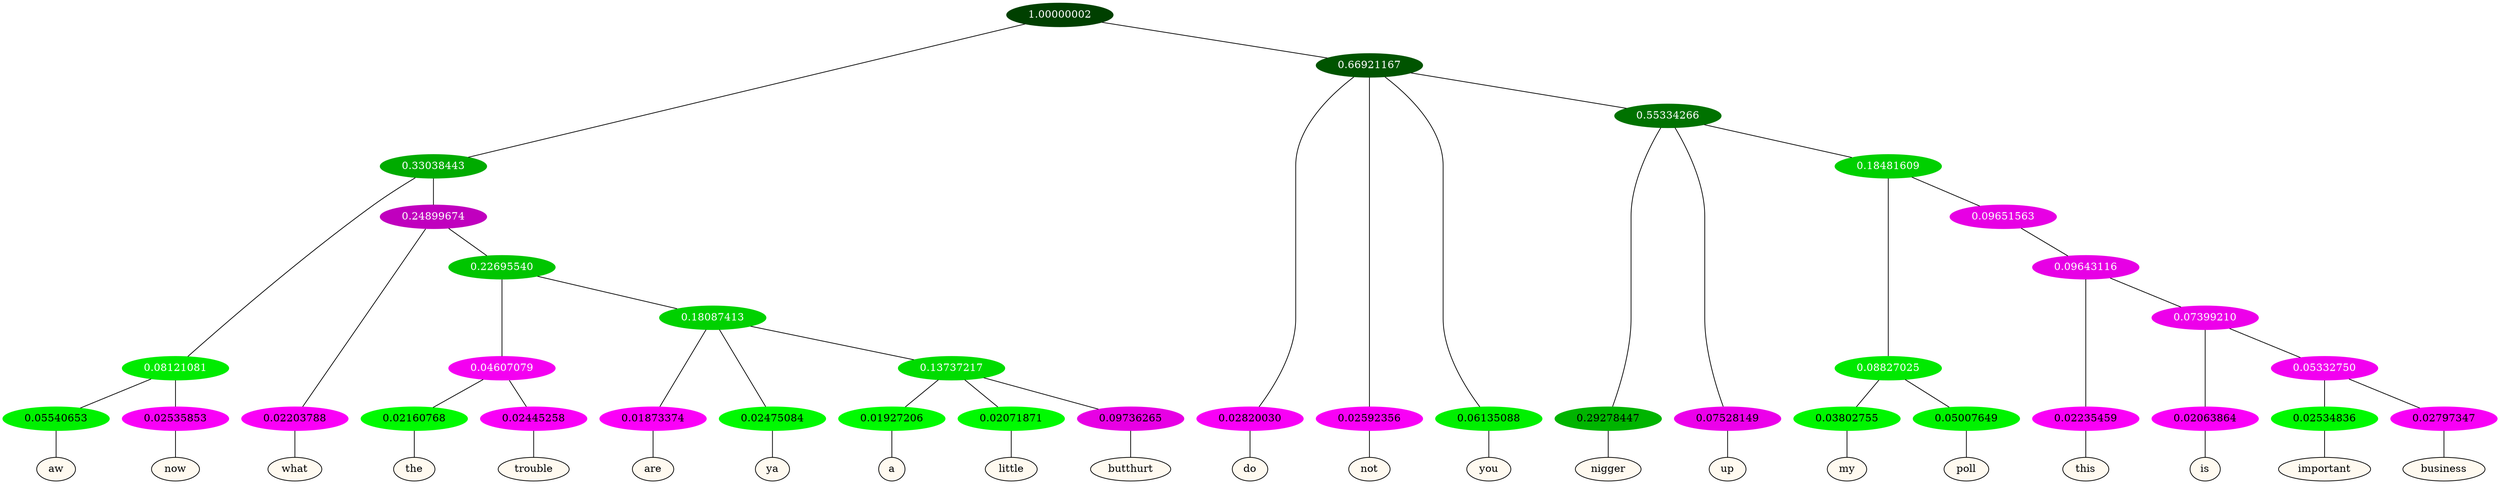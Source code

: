 graph {
	node [format=png height=0.15 nodesep=0.001 ordering=out overlap=prism overlap_scaling=0.01 ranksep=0.001 ratio=0.2 style=filled width=0.15]
	{
		rank=same
		a_w_9 [label=aw color=black fillcolor=floralwhite style="filled,solid"]
		a_w_10 [label=now color=black fillcolor=floralwhite style="filled,solid"]
		a_w_11 [label=what color=black fillcolor=floralwhite style="filled,solid"]
		a_w_20 [label=the color=black fillcolor=floralwhite style="filled,solid"]
		a_w_21 [label=trouble color=black fillcolor=floralwhite style="filled,solid"]
		a_w_22 [label=are color=black fillcolor=floralwhite style="filled,solid"]
		a_w_23 [label=ya color=black fillcolor=floralwhite style="filled,solid"]
		a_w_28 [label=a color=black fillcolor=floralwhite style="filled,solid"]
		a_w_29 [label=little color=black fillcolor=floralwhite style="filled,solid"]
		a_w_30 [label=butthurt color=black fillcolor=floralwhite style="filled,solid"]
		a_w_5 [label=do color=black fillcolor=floralwhite style="filled,solid"]
		a_w_6 [label=not color=black fillcolor=floralwhite style="filled,solid"]
		a_w_7 [label=you color=black fillcolor=floralwhite style="filled,solid"]
		a_w_13 [label=nigger color=black fillcolor=floralwhite style="filled,solid"]
		a_w_14 [label=up color=black fillcolor=floralwhite style="filled,solid"]
		a_w_25 [label=my color=black fillcolor=floralwhite style="filled,solid"]
		a_w_26 [label=poll color=black fillcolor=floralwhite style="filled,solid"]
		a_w_31 [label=this color=black fillcolor=floralwhite style="filled,solid"]
		a_w_33 [label=is color=black fillcolor=floralwhite style="filled,solid"]
		a_w_35 [label=important color=black fillcolor=floralwhite style="filled,solid"]
		a_w_36 [label=business color=black fillcolor=floralwhite style="filled,solid"]
	}
	a_n_9 -- a_w_9
	a_n_10 -- a_w_10
	a_n_11 -- a_w_11
	a_n_20 -- a_w_20
	a_n_21 -- a_w_21
	a_n_22 -- a_w_22
	a_n_23 -- a_w_23
	a_n_28 -- a_w_28
	a_n_29 -- a_w_29
	a_n_30 -- a_w_30
	a_n_5 -- a_w_5
	a_n_6 -- a_w_6
	a_n_7 -- a_w_7
	a_n_13 -- a_w_13
	a_n_14 -- a_w_14
	a_n_25 -- a_w_25
	a_n_26 -- a_w_26
	a_n_31 -- a_w_31
	a_n_33 -- a_w_33
	a_n_35 -- a_w_35
	a_n_36 -- a_w_36
	{
		rank=same
		a_n_9 [label=0.05540653 color="0.334 1.000 0.945" fontcolor=black]
		a_n_10 [label=0.02535853 color="0.835 1.000 0.975" fontcolor=black]
		a_n_11 [label=0.02203788 color="0.835 1.000 0.978" fontcolor=black]
		a_n_20 [label=0.02160768 color="0.334 1.000 0.978" fontcolor=black]
		a_n_21 [label=0.02445258 color="0.835 1.000 0.976" fontcolor=black]
		a_n_22 [label=0.01873374 color="0.835 1.000 0.981" fontcolor=black]
		a_n_23 [label=0.02475084 color="0.334 1.000 0.975" fontcolor=black]
		a_n_28 [label=0.01927206 color="0.334 1.000 0.981" fontcolor=black]
		a_n_29 [label=0.02071871 color="0.334 1.000 0.979" fontcolor=black]
		a_n_30 [label=0.09736265 color="0.835 1.000 0.903" fontcolor=black]
		a_n_5 [label=0.02820030 color="0.835 1.000 0.972" fontcolor=black]
		a_n_6 [label=0.02592356 color="0.835 1.000 0.974" fontcolor=black]
		a_n_7 [label=0.06135088 color="0.334 1.000 0.939" fontcolor=black]
		a_n_13 [label=0.29278447 color="0.334 1.000 0.707" fontcolor=black]
		a_n_14 [label=0.07528149 color="0.835 1.000 0.925" fontcolor=black]
		a_n_25 [label=0.03802755 color="0.334 1.000 0.962" fontcolor=black]
		a_n_26 [label=0.05007649 color="0.334 1.000 0.950" fontcolor=black]
		a_n_31 [label=0.02235459 color="0.835 1.000 0.978" fontcolor=black]
		a_n_33 [label=0.02063864 color="0.835 1.000 0.979" fontcolor=black]
		a_n_35 [label=0.02534836 color="0.334 1.000 0.975" fontcolor=black]
		a_n_36 [label=0.02797347 color="0.835 1.000 0.972" fontcolor=black]
	}
	a_n_0 [label=1.00000002 color="0.334 1.000 0.250" fontcolor=grey99]
	a_n_1 [label=0.33038443 color="0.334 1.000 0.670" fontcolor=grey99]
	a_n_0 -- a_n_1
	a_n_2 [label=0.66921167 color="0.334 1.000 0.331" fontcolor=grey99]
	a_n_0 -- a_n_2
	a_n_3 [label=0.08121081 color="0.334 1.000 0.919" fontcolor=grey99]
	a_n_1 -- a_n_3
	a_n_4 [label=0.24899674 color="0.835 1.000 0.751" fontcolor=grey99]
	a_n_1 -- a_n_4
	a_n_2 -- a_n_5
	a_n_2 -- a_n_6
	a_n_2 -- a_n_7
	a_n_8 [label=0.55334266 color="0.334 1.000 0.447" fontcolor=grey99]
	a_n_2 -- a_n_8
	a_n_3 -- a_n_9
	a_n_3 -- a_n_10
	a_n_4 -- a_n_11
	a_n_12 [label=0.22695540 color="0.334 1.000 0.773" fontcolor=grey99]
	a_n_4 -- a_n_12
	a_n_8 -- a_n_13
	a_n_8 -- a_n_14
	a_n_15 [label=0.18481609 color="0.334 1.000 0.815" fontcolor=grey99]
	a_n_8 -- a_n_15
	a_n_16 [label=0.04607079 color="0.835 1.000 0.954" fontcolor=grey99]
	a_n_12 -- a_n_16
	a_n_17 [label=0.18087413 color="0.334 1.000 0.819" fontcolor=grey99]
	a_n_12 -- a_n_17
	a_n_18 [label=0.08827025 color="0.334 1.000 0.912" fontcolor=grey99]
	a_n_15 -- a_n_18
	a_n_19 [label=0.09651563 color="0.835 1.000 0.903" fontcolor=grey99]
	a_n_15 -- a_n_19
	a_n_16 -- a_n_20
	a_n_16 -- a_n_21
	a_n_17 -- a_n_22
	a_n_17 -- a_n_23
	a_n_24 [label=0.13737217 color="0.334 1.000 0.863" fontcolor=grey99]
	a_n_17 -- a_n_24
	a_n_18 -- a_n_25
	a_n_18 -- a_n_26
	a_n_27 [label=0.09643116 color="0.835 1.000 0.904" fontcolor=grey99]
	a_n_19 -- a_n_27
	a_n_24 -- a_n_28
	a_n_24 -- a_n_29
	a_n_24 -- a_n_30
	a_n_27 -- a_n_31
	a_n_32 [label=0.07399210 color="0.835 1.000 0.926" fontcolor=grey99]
	a_n_27 -- a_n_32
	a_n_32 -- a_n_33
	a_n_34 [label=0.05332750 color="0.835 1.000 0.947" fontcolor=grey99]
	a_n_32 -- a_n_34
	a_n_34 -- a_n_35
	a_n_34 -- a_n_36
}
